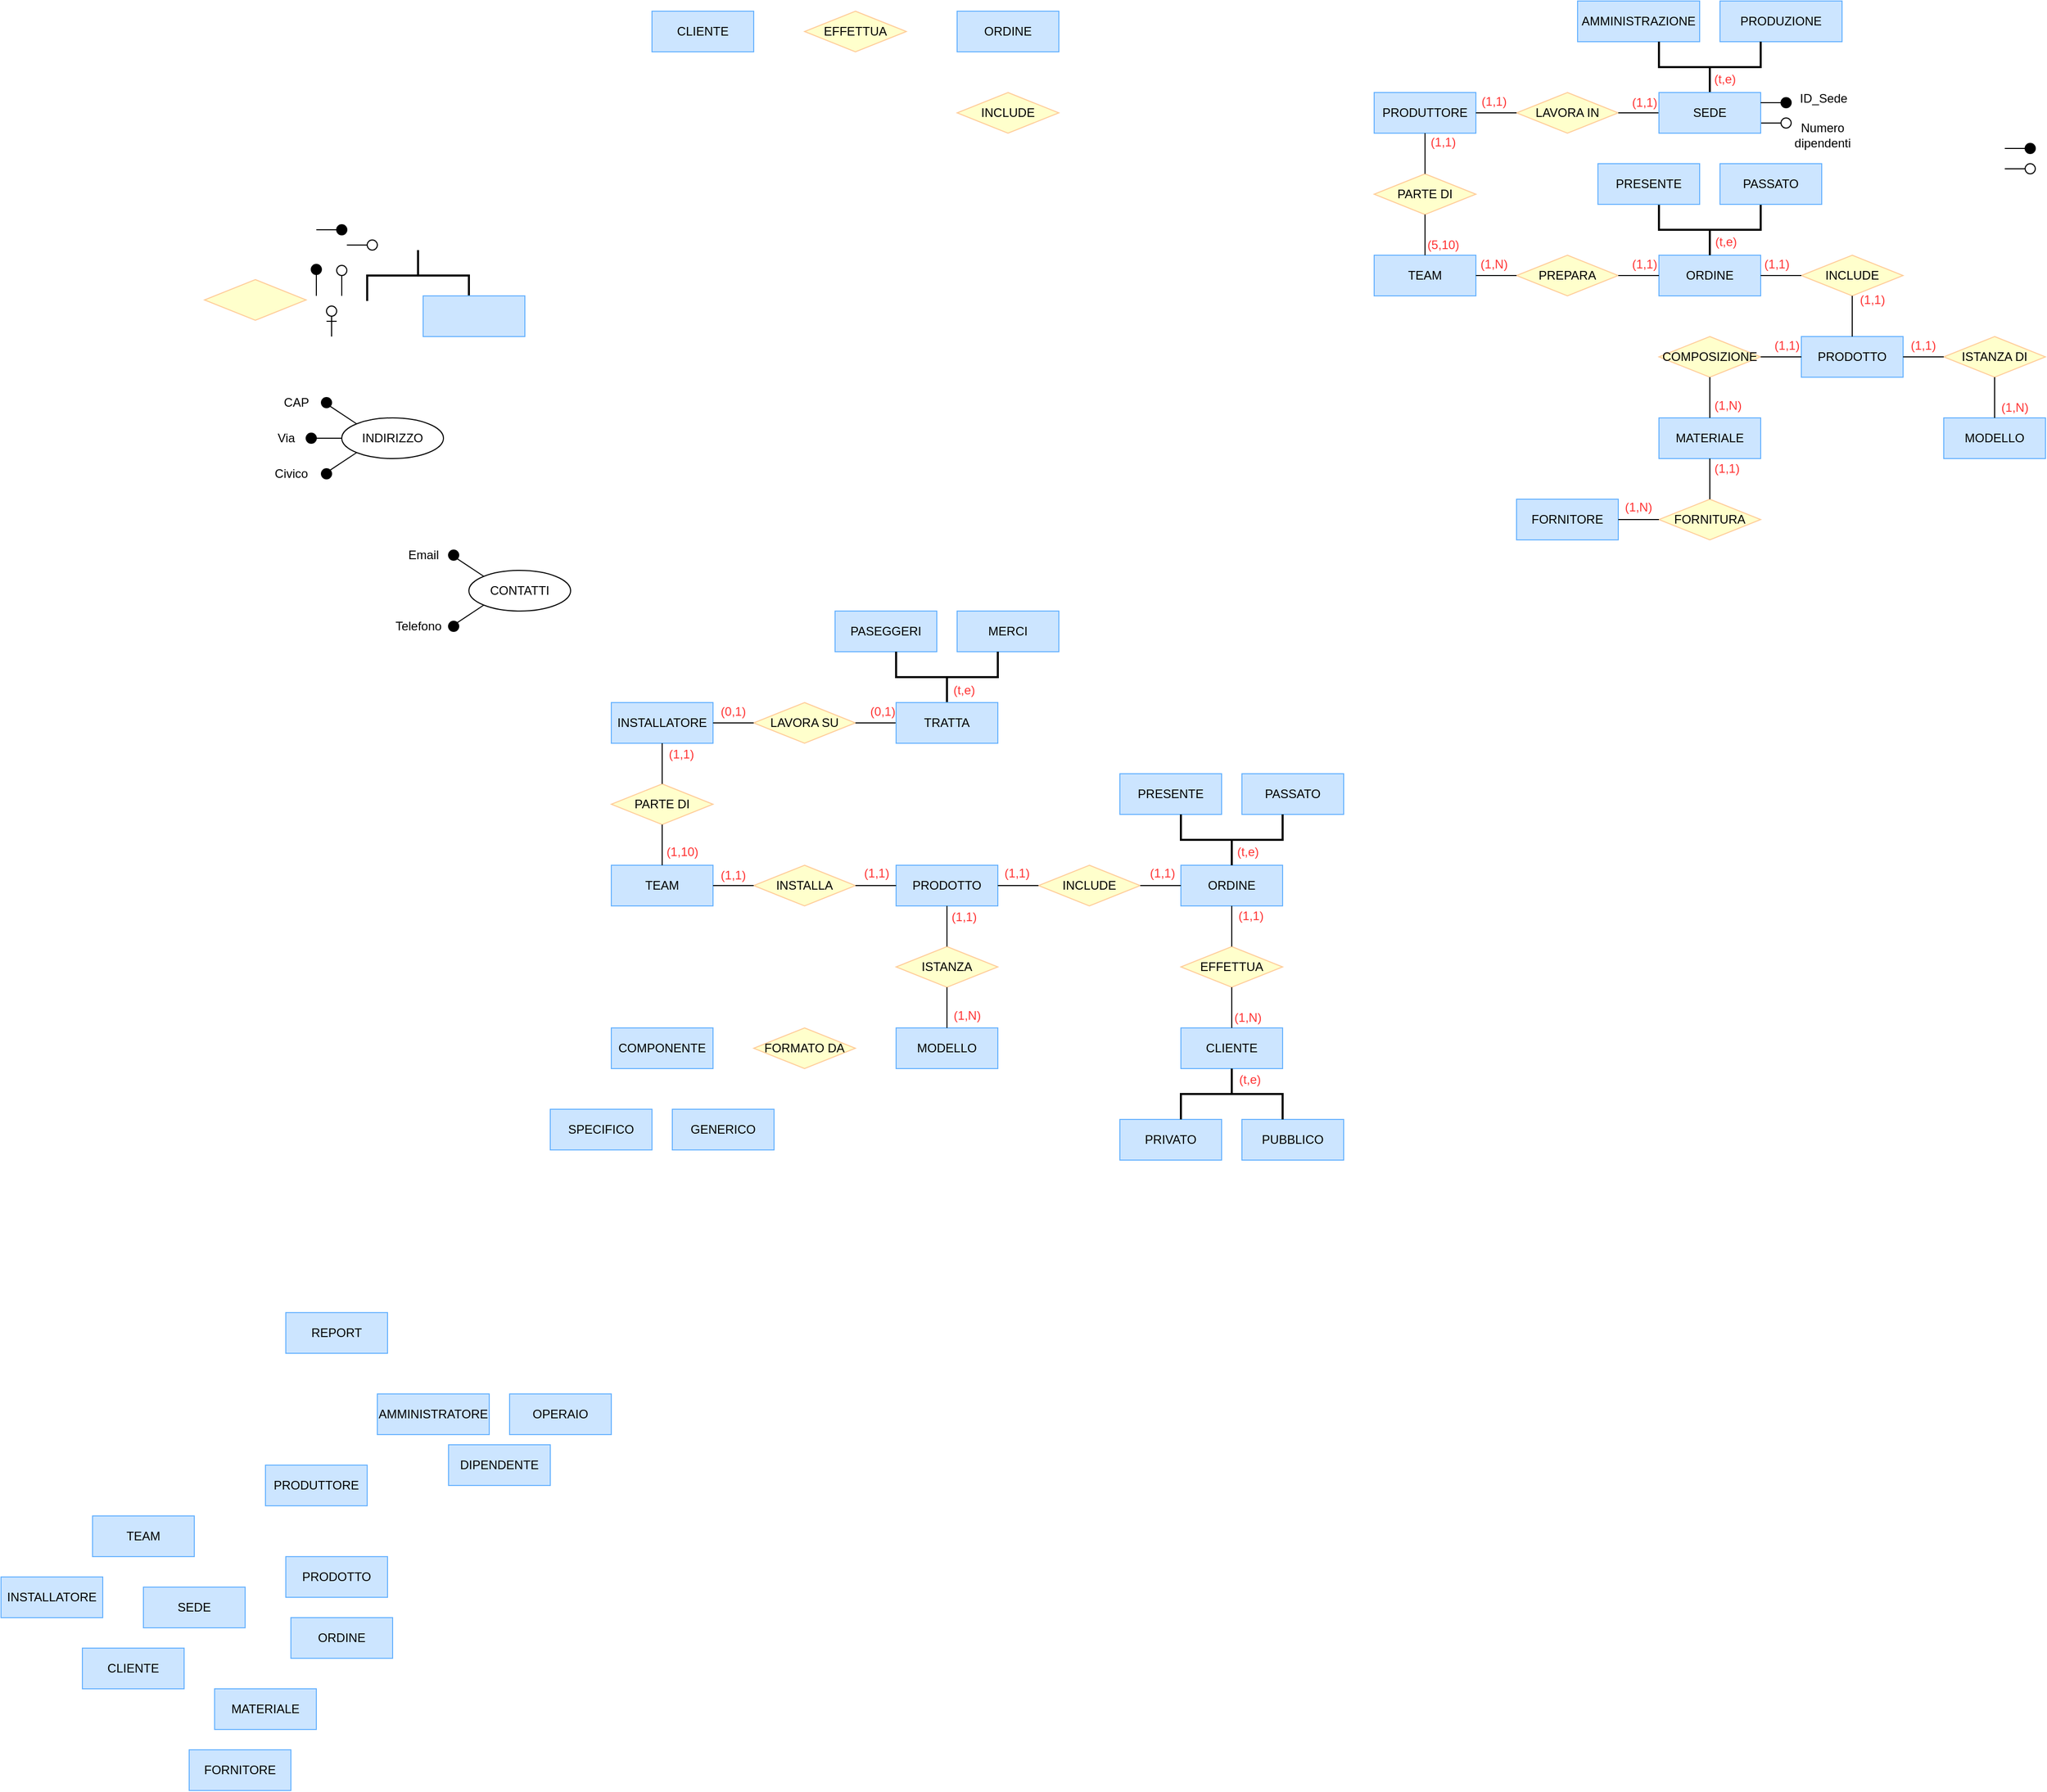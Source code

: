 <mxfile version="27.0.4">
  <diagram id="njuDCOuP6lqVpX5qeXNU" name="Page-1">
    <mxGraphModel dx="1163" dy="220" grid="1" gridSize="10" guides="1" tooltips="1" connect="1" arrows="1" fold="1" page="1" pageScale="1" pageWidth="850" pageHeight="1100" math="0" shadow="0">
      <root>
        <mxCell id="0" />
        <mxCell id="1" parent="0" />
        <mxCell id="-h9D7wXuSF3LVRJVjBPy-1" value="" style="rhombus;whiteSpace=wrap;html=1;fillColor=#FFFFCC;strokeColor=#FFCC99;" parent="1" vertex="1">
          <mxGeometry x="-180" y="344" width="100" height="40" as="geometry" />
        </mxCell>
        <mxCell id="-h9D7wXuSF3LVRJVjBPy-2" value="" style="strokeWidth=2;html=1;shape=mxgraph.flowchart.annotation_2;align=left;labelPosition=right;pointerEvents=1;rotation=90;" parent="1" vertex="1">
          <mxGeometry x="5" y="290" width="50" height="100" as="geometry" />
        </mxCell>
        <mxCell id="-h9D7wXuSF3LVRJVjBPy-3" value="" style="rounded=0;whiteSpace=wrap;html=1;fillColor=#CCE5FF;strokeColor=#66B2FF;" parent="1" vertex="1">
          <mxGeometry x="35" y="360" width="100" height="40" as="geometry" />
        </mxCell>
        <mxCell id="-h9D7wXuSF3LVRJVjBPy-4" value="PRODUTTORE" style="rounded=0;whiteSpace=wrap;html=1;fillColor=#CCE5FF;strokeColor=#66B2FF;" parent="1" vertex="1">
          <mxGeometry x="970" y="160" width="100" height="40" as="geometry" />
        </mxCell>
        <mxCell id="-h9D7wXuSF3LVRJVjBPy-5" value="" style="group" parent="1" vertex="1" connectable="0">
          <mxGeometry x="-125" y="450" width="180" height="100" as="geometry" />
        </mxCell>
        <mxCell id="-h9D7wXuSF3LVRJVjBPy-6" value="INDIRIZZO" style="ellipse;whiteSpace=wrap;html=1;fillColor=default;" parent="-h9D7wXuSF3LVRJVjBPy-5" vertex="1">
          <mxGeometry x="80" y="30" width="100" height="40" as="geometry" />
        </mxCell>
        <mxCell id="-h9D7wXuSF3LVRJVjBPy-7" value="" style="ellipse;whiteSpace=wrap;html=1;aspect=fixed;fillColor=light-dark(#000000,transparent);strokeColor=default;direction=south;" parent="-h9D7wXuSF3LVRJVjBPy-5" vertex="1">
          <mxGeometry x="45" y="45" width="10" height="10" as="geometry" />
        </mxCell>
        <mxCell id="-h9D7wXuSF3LVRJVjBPy-8" value="" style="endArrow=none;html=1;rounded=0;entryX=0;entryY=0.5;entryDx=0;entryDy=0;exitX=0.5;exitY=0;exitDx=0;exitDy=0;" parent="-h9D7wXuSF3LVRJVjBPy-5" source="-h9D7wXuSF3LVRJVjBPy-7" target="-h9D7wXuSF3LVRJVjBPy-6" edge="1">
          <mxGeometry width="50" height="50" relative="1" as="geometry">
            <mxPoint x="155" y="21" as="sourcePoint" />
            <mxPoint x="85" y="41" as="targetPoint" />
          </mxGeometry>
        </mxCell>
        <mxCell id="-h9D7wXuSF3LVRJVjBPy-9" value="" style="endArrow=none;html=1;rounded=0;entryX=0;entryY=0;entryDx=0;entryDy=0;exitX=1;exitY=0;exitDx=0;exitDy=0;" parent="-h9D7wXuSF3LVRJVjBPy-5" source="-h9D7wXuSF3LVRJVjBPy-10" target="-h9D7wXuSF3LVRJVjBPy-6" edge="1">
          <mxGeometry width="50" height="50" relative="1" as="geometry">
            <mxPoint x="125" y="10" as="sourcePoint" />
            <mxPoint x="125" y="30" as="targetPoint" />
          </mxGeometry>
        </mxCell>
        <mxCell id="-h9D7wXuSF3LVRJVjBPy-10" value="" style="ellipse;whiteSpace=wrap;html=1;aspect=fixed;fillColor=light-dark(#000000,transparent);strokeColor=default;direction=south;" parent="-h9D7wXuSF3LVRJVjBPy-5" vertex="1">
          <mxGeometry x="60" y="10" width="10" height="10" as="geometry" />
        </mxCell>
        <mxCell id="-h9D7wXuSF3LVRJVjBPy-11" value="" style="ellipse;whiteSpace=wrap;html=1;aspect=fixed;fillColor=light-dark(#000000,transparent);strokeColor=default;direction=south;" parent="-h9D7wXuSF3LVRJVjBPy-5" vertex="1">
          <mxGeometry x="60" y="80" width="10" height="10" as="geometry" />
        </mxCell>
        <mxCell id="-h9D7wXuSF3LVRJVjBPy-12" value="" style="endArrow=none;html=1;rounded=0;entryX=0;entryY=1;entryDx=0;entryDy=0;exitX=0;exitY=0;exitDx=0;exitDy=0;" parent="-h9D7wXuSF3LVRJVjBPy-5" source="-h9D7wXuSF3LVRJVjBPy-11" target="-h9D7wXuSF3LVRJVjBPy-6" edge="1">
          <mxGeometry width="50" height="50" relative="1" as="geometry">
            <mxPoint x="165" y="31" as="sourcePoint" />
            <mxPoint x="95" y="51" as="targetPoint" />
            <Array as="points" />
          </mxGeometry>
        </mxCell>
        <mxCell id="-h9D7wXuSF3LVRJVjBPy-13" value="Via" style="text;html=1;align=center;verticalAlign=middle;resizable=0;points=[];autosize=1;strokeColor=none;fillColor=none;" parent="-h9D7wXuSF3LVRJVjBPy-5" vertex="1">
          <mxGeometry x="5" y="35" width="40" height="30" as="geometry" />
        </mxCell>
        <mxCell id="-h9D7wXuSF3LVRJVjBPy-14" value="CAP" style="text;html=1;align=center;verticalAlign=middle;resizable=0;points=[];autosize=1;strokeColor=none;fillColor=none;" parent="-h9D7wXuSF3LVRJVjBPy-5" vertex="1">
          <mxGeometry x="10" width="50" height="30" as="geometry" />
        </mxCell>
        <mxCell id="-h9D7wXuSF3LVRJVjBPy-15" value="Civico" style="text;html=1;align=center;verticalAlign=middle;resizable=0;points=[];autosize=1;strokeColor=none;fillColor=none;" parent="-h9D7wXuSF3LVRJVjBPy-5" vertex="1">
          <mxGeometry y="70" width="60" height="30" as="geometry" />
        </mxCell>
        <mxCell id="-h9D7wXuSF3LVRJVjBPy-16" value="INCLUDE" style="rhombus;whiteSpace=wrap;html=1;fillColor=#FFFFCC;strokeColor=#FFCC99;" parent="1" vertex="1">
          <mxGeometry x="560" y="160" width="100" height="40" as="geometry" />
        </mxCell>
        <mxCell id="-h9D7wXuSF3LVRJVjBPy-17" value="EFFETTUA" style="rhombus;whiteSpace=wrap;html=1;fillColor=#FFFFCC;strokeColor=#FFCC99;" parent="1" vertex="1">
          <mxGeometry x="410" y="80" width="100" height="40" as="geometry" />
        </mxCell>
        <mxCell id="-h9D7wXuSF3LVRJVjBPy-18" value="" style="group" parent="1" vertex="1" connectable="0">
          <mxGeometry x="-75" y="329" width="10" height="31" as="geometry" />
        </mxCell>
        <mxCell id="-h9D7wXuSF3LVRJVjBPy-19" value="" style="ellipse;whiteSpace=wrap;html=1;aspect=fixed;fillColor=light-dark(#000000,#FFFFFF);strokeColor=default;" parent="-h9D7wXuSF3LVRJVjBPy-18" vertex="1">
          <mxGeometry width="10" height="10" as="geometry" />
        </mxCell>
        <mxCell id="-h9D7wXuSF3LVRJVjBPy-20" value="" style="endArrow=none;html=1;rounded=0;entryX=0.5;entryY=1;entryDx=0;entryDy=0;" parent="-h9D7wXuSF3LVRJVjBPy-18" target="-h9D7wXuSF3LVRJVjBPy-19" edge="1">
          <mxGeometry width="50" height="50" relative="1" as="geometry">
            <mxPoint x="5" y="31" as="sourcePoint" />
            <mxPoint x="75" y="11" as="targetPoint" />
          </mxGeometry>
        </mxCell>
        <mxCell id="-h9D7wXuSF3LVRJVjBPy-21" value="" style="group" parent="1" vertex="1" connectable="0">
          <mxGeometry x="-50" y="329" width="10" height="31" as="geometry" />
        </mxCell>
        <mxCell id="-h9D7wXuSF3LVRJVjBPy-22" value="" style="ellipse;whiteSpace=wrap;html=1;aspect=fixed;fillColor=#FFFFFF;strokeColor=default;" parent="-h9D7wXuSF3LVRJVjBPy-21" vertex="1">
          <mxGeometry y="1" width="10" height="10" as="geometry" />
        </mxCell>
        <mxCell id="-h9D7wXuSF3LVRJVjBPy-23" value="" style="endArrow=none;html=1;rounded=0;entryX=0.5;entryY=1;entryDx=0;entryDy=0;" parent="-h9D7wXuSF3LVRJVjBPy-21" target="-h9D7wXuSF3LVRJVjBPy-22" edge="1">
          <mxGeometry width="50" height="50" relative="1" as="geometry">
            <mxPoint x="5" y="31" as="sourcePoint" />
            <mxPoint x="75" y="11" as="targetPoint" />
          </mxGeometry>
        </mxCell>
        <mxCell id="-h9D7wXuSF3LVRJVjBPy-24" value="" style="group" parent="1" vertex="1" connectable="0">
          <mxGeometry y="600" width="180" height="100" as="geometry" />
        </mxCell>
        <mxCell id="-h9D7wXuSF3LVRJVjBPy-25" value="CONTATTI" style="ellipse;whiteSpace=wrap;html=1;fillColor=default;" parent="-h9D7wXuSF3LVRJVjBPy-24" vertex="1">
          <mxGeometry x="80" y="30" width="100" height="40" as="geometry" />
        </mxCell>
        <mxCell id="-h9D7wXuSF3LVRJVjBPy-26" value="" style="endArrow=none;html=1;rounded=0;entryX=0;entryY=0;entryDx=0;entryDy=0;exitX=1;exitY=0;exitDx=0;exitDy=0;" parent="-h9D7wXuSF3LVRJVjBPy-24" source="-h9D7wXuSF3LVRJVjBPy-27" target="-h9D7wXuSF3LVRJVjBPy-25" edge="1">
          <mxGeometry width="50" height="50" relative="1" as="geometry">
            <mxPoint x="125" y="10" as="sourcePoint" />
            <mxPoint x="125" y="30" as="targetPoint" />
          </mxGeometry>
        </mxCell>
        <mxCell id="-h9D7wXuSF3LVRJVjBPy-27" value="" style="ellipse;whiteSpace=wrap;html=1;aspect=fixed;fillColor=light-dark(#000000,transparent);strokeColor=default;direction=south;" parent="-h9D7wXuSF3LVRJVjBPy-24" vertex="1">
          <mxGeometry x="60" y="10" width="10" height="10" as="geometry" />
        </mxCell>
        <mxCell id="-h9D7wXuSF3LVRJVjBPy-28" value="" style="ellipse;whiteSpace=wrap;html=1;aspect=fixed;fillColor=light-dark(#000000,transparent);strokeColor=default;direction=south;" parent="-h9D7wXuSF3LVRJVjBPy-24" vertex="1">
          <mxGeometry x="60" y="80" width="10" height="10" as="geometry" />
        </mxCell>
        <mxCell id="-h9D7wXuSF3LVRJVjBPy-29" value="" style="endArrow=none;html=1;rounded=0;entryX=0;entryY=1;entryDx=0;entryDy=0;exitX=0;exitY=0;exitDx=0;exitDy=0;" parent="-h9D7wXuSF3LVRJVjBPy-24" source="-h9D7wXuSF3LVRJVjBPy-28" target="-h9D7wXuSF3LVRJVjBPy-25" edge="1">
          <mxGeometry width="50" height="50" relative="1" as="geometry">
            <mxPoint x="165" y="31" as="sourcePoint" />
            <mxPoint x="95" y="51" as="targetPoint" />
            <Array as="points" />
          </mxGeometry>
        </mxCell>
        <mxCell id="-h9D7wXuSF3LVRJVjBPy-30" value="Email" style="text;html=1;align=center;verticalAlign=middle;resizable=0;points=[];autosize=1;strokeColor=none;fillColor=none;" parent="-h9D7wXuSF3LVRJVjBPy-24" vertex="1">
          <mxGeometry x="10" width="50" height="30" as="geometry" />
        </mxCell>
        <mxCell id="-h9D7wXuSF3LVRJVjBPy-31" value="Telefono" style="text;html=1;align=center;verticalAlign=middle;resizable=0;points=[];autosize=1;strokeColor=none;fillColor=none;" parent="-h9D7wXuSF3LVRJVjBPy-24" vertex="1">
          <mxGeometry x="-5" y="70" width="70" height="30" as="geometry" />
        </mxCell>
        <mxCell id="-h9D7wXuSF3LVRJVjBPy-32" value="" style="group" parent="1" vertex="1" connectable="0">
          <mxGeometry x="-60" y="370" width="10" height="41" as="geometry" />
        </mxCell>
        <mxCell id="-h9D7wXuSF3LVRJVjBPy-33" value="" style="group;rotation=0;" parent="-h9D7wXuSF3LVRJVjBPy-32" vertex="1" connectable="0">
          <mxGeometry y="10" width="10" height="31" as="geometry" />
        </mxCell>
        <mxCell id="-h9D7wXuSF3LVRJVjBPy-34" value="" style="endArrow=none;html=1;rounded=0;entryX=0.5;entryY=1;entryDx=0;entryDy=0;" parent="-h9D7wXuSF3LVRJVjBPy-33" target="-h9D7wXuSF3LVRJVjBPy-36" edge="1">
          <mxGeometry width="50" height="50" relative="1" as="geometry">
            <mxPoint x="5" y="20" as="sourcePoint" />
            <mxPoint x="76" y="11" as="targetPoint" />
          </mxGeometry>
        </mxCell>
        <mxCell id="-h9D7wXuSF3LVRJVjBPy-35" value="" style="endArrow=none;html=1;rounded=0;" parent="-h9D7wXuSF3LVRJVjBPy-33" edge="1">
          <mxGeometry width="50" height="50" relative="1" as="geometry">
            <mxPoint x="10" y="5" as="sourcePoint" />
            <mxPoint y="5" as="targetPoint" />
          </mxGeometry>
        </mxCell>
        <mxCell id="-h9D7wXuSF3LVRJVjBPy-36" value="" style="ellipse;whiteSpace=wrap;html=1;aspect=fixed;fillColor=#FFFFFF;strokeColor=default;rotation=0;" parent="-h9D7wXuSF3LVRJVjBPy-32" vertex="1">
          <mxGeometry width="10" height="10" as="geometry" />
        </mxCell>
        <mxCell id="-h9D7wXuSF3LVRJVjBPy-38" value="MATERIALE" style="rounded=0;whiteSpace=wrap;html=1;fillColor=#CCE5FF;strokeColor=#66B2FF;" parent="1" vertex="1">
          <mxGeometry x="1250" y="480" width="100" height="40" as="geometry" />
        </mxCell>
        <mxCell id="-h9D7wXuSF3LVRJVjBPy-39" value="FORNITORE" style="rounded=0;whiteSpace=wrap;html=1;fillColor=#CCE5FF;strokeColor=#66B2FF;" parent="1" vertex="1">
          <mxGeometry x="1110" y="560" width="100" height="40" as="geometry" />
        </mxCell>
        <mxCell id="-h9D7wXuSF3LVRJVjBPy-41" value="ORDINE" style="rounded=0;whiteSpace=wrap;html=1;fillColor=#CCE5FF;strokeColor=#66B2FF;" parent="1" vertex="1">
          <mxGeometry x="560" y="80" width="100" height="40" as="geometry" />
        </mxCell>
        <mxCell id="-h9D7wXuSF3LVRJVjBPy-42" value="CLIENTE" style="rounded=0;whiteSpace=wrap;html=1;fillColor=#CCE5FF;strokeColor=#66B2FF;" parent="1" vertex="1">
          <mxGeometry x="260" y="80" width="100" height="40" as="geometry" />
        </mxCell>
        <mxCell id="nZ9N4Pl0c4IbJR1bZfCv-1" value="COMPOSIZIONE" style="rhombus;whiteSpace=wrap;html=1;fillColor=#FFFFCC;strokeColor=#FFCC99;" vertex="1" parent="1">
          <mxGeometry x="1250" y="400" width="100" height="40" as="geometry" />
        </mxCell>
        <mxCell id="nZ9N4Pl0c4IbJR1bZfCv-3" value="FORNITURA" style="rhombus;whiteSpace=wrap;html=1;fillColor=#FFFFCC;strokeColor=#FFCC99;" vertex="1" parent="1">
          <mxGeometry x="1250" y="560" width="100" height="40" as="geometry" />
        </mxCell>
        <mxCell id="nZ9N4Pl0c4IbJR1bZfCv-4" value="LAVORA IN" style="rhombus;whiteSpace=wrap;html=1;fillColor=#FFFFCC;strokeColor=#FFCC99;" vertex="1" parent="1">
          <mxGeometry x="1110" y="160" width="100" height="40" as="geometry" />
        </mxCell>
        <mxCell id="nZ9N4Pl0c4IbJR1bZfCv-9" value="INCLUDE" style="rhombus;whiteSpace=wrap;html=1;fillColor=#FFFFCC;strokeColor=#FFCC99;" vertex="1" parent="1">
          <mxGeometry x="1390" y="320" width="100" height="40" as="geometry" />
        </mxCell>
        <mxCell id="nZ9N4Pl0c4IbJR1bZfCv-10" value="MODELLO" style="rounded=0;whiteSpace=wrap;html=1;fillColor=#CCE5FF;strokeColor=#66B2FF;" vertex="1" parent="1">
          <mxGeometry x="1530" y="480" width="100" height="40" as="geometry" />
        </mxCell>
        <mxCell id="nZ9N4Pl0c4IbJR1bZfCv-16" value="" style="group" vertex="1" connectable="0" parent="1">
          <mxGeometry x="-40" y="305" width="30" height="10" as="geometry" />
        </mxCell>
        <mxCell id="nZ9N4Pl0c4IbJR1bZfCv-14" value="" style="endArrow=none;html=1;rounded=0;" edge="1" parent="nZ9N4Pl0c4IbJR1bZfCv-16">
          <mxGeometry width="50" height="50" relative="1" as="geometry">
            <mxPoint y="5" as="sourcePoint" />
            <mxPoint x="20" y="5" as="targetPoint" />
          </mxGeometry>
        </mxCell>
        <mxCell id="nZ9N4Pl0c4IbJR1bZfCv-15" value="" style="ellipse;whiteSpace=wrap;html=1;aspect=fixed;fillColor=#FFFFFF;strokeColor=default;" vertex="1" parent="nZ9N4Pl0c4IbJR1bZfCv-16">
          <mxGeometry x="20" width="10" height="10" as="geometry" />
        </mxCell>
        <mxCell id="nZ9N4Pl0c4IbJR1bZfCv-17" value="" style="group" vertex="1" connectable="0" parent="1">
          <mxGeometry x="-70" y="290" width="30" height="10" as="geometry" />
        </mxCell>
        <mxCell id="nZ9N4Pl0c4IbJR1bZfCv-18" value="" style="endArrow=none;html=1;rounded=0;" edge="1" parent="nZ9N4Pl0c4IbJR1bZfCv-17">
          <mxGeometry width="50" height="50" relative="1" as="geometry">
            <mxPoint y="5" as="sourcePoint" />
            <mxPoint x="20" y="5" as="targetPoint" />
          </mxGeometry>
        </mxCell>
        <mxCell id="nZ9N4Pl0c4IbJR1bZfCv-19" value="" style="ellipse;whiteSpace=wrap;html=1;aspect=fixed;fillColor=#000000;strokeColor=default;" vertex="1" parent="nZ9N4Pl0c4IbJR1bZfCv-17">
          <mxGeometry x="20" width="10" height="10" as="geometry" />
        </mxCell>
        <mxCell id="nZ9N4Pl0c4IbJR1bZfCv-20" value="PARTE DI" style="rhombus;whiteSpace=wrap;html=1;fillColor=#FFFFCC;strokeColor=#FFCC99;" vertex="1" parent="1">
          <mxGeometry x="970" y="240" width="100" height="40" as="geometry" />
        </mxCell>
        <mxCell id="nZ9N4Pl0c4IbJR1bZfCv-5" value="PRODUZIONE" style="rounded=0;whiteSpace=wrap;html=1;fillColor=#CCE5FF;strokeColor=#66B2FF;container=0;" vertex="1" parent="1">
          <mxGeometry x="1310" y="70" width="120" height="40" as="geometry" />
        </mxCell>
        <mxCell id="nZ9N4Pl0c4IbJR1bZfCv-6" value="AMMINISTRAZIONE" style="rounded=0;whiteSpace=wrap;html=1;fillColor=#CCE5FF;strokeColor=#66B2FF;container=0;" vertex="1" parent="1">
          <mxGeometry x="1170" y="70" width="120" height="40" as="geometry" />
        </mxCell>
        <mxCell id="nZ9N4Pl0c4IbJR1bZfCv-7" value="" style="strokeWidth=2;html=1;shape=mxgraph.flowchart.annotation_2;align=left;labelPosition=right;pointerEvents=1;rotation=-90;container=0;" vertex="1" parent="1">
          <mxGeometry x="1275" y="85" width="50" height="100" as="geometry" />
        </mxCell>
        <mxCell id="nZ9N4Pl0c4IbJR1bZfCv-21" value="TEAM" style="rounded=0;whiteSpace=wrap;html=1;fillColor=#CCE5FF;strokeColor=#66B2FF;" vertex="1" parent="1">
          <mxGeometry x="970" y="320" width="100" height="40" as="geometry" />
        </mxCell>
        <mxCell id="nZ9N4Pl0c4IbJR1bZfCv-22" value="PREPARA" style="rhombus;whiteSpace=wrap;html=1;fillColor=#FFFFCC;strokeColor=#FFCC99;" vertex="1" parent="1">
          <mxGeometry x="1110" y="320" width="100" height="40" as="geometry" />
        </mxCell>
        <mxCell id="nZ9N4Pl0c4IbJR1bZfCv-23" value="ORDINE" style="rounded=0;whiteSpace=wrap;html=1;fillColor=#CCE5FF;strokeColor=#66B2FF;" vertex="1" parent="1">
          <mxGeometry x="1250" y="320" width="100" height="40" as="geometry" />
        </mxCell>
        <mxCell id="nZ9N4Pl0c4IbJR1bZfCv-24" value="INSTALLATORE" style="rounded=0;whiteSpace=wrap;html=1;fillColor=#CCE5FF;strokeColor=#66B2FF;" vertex="1" parent="1">
          <mxGeometry x="220" y="760" width="100" height="40" as="geometry" />
        </mxCell>
        <mxCell id="nZ9N4Pl0c4IbJR1bZfCv-29" value="LAVORA SU" style="rhombus;whiteSpace=wrap;html=1;fillColor=#FFFFCC;strokeColor=#FFCC99;" vertex="1" parent="1">
          <mxGeometry x="360" y="760" width="100" height="40" as="geometry" />
        </mxCell>
        <mxCell id="nZ9N4Pl0c4IbJR1bZfCv-32" value="EFFETTUA" style="rhombus;whiteSpace=wrap;html=1;fillColor=#FFFFCC;strokeColor=#FFCC99;" vertex="1" parent="1">
          <mxGeometry x="780" y="1000" width="100" height="40" as="geometry" />
        </mxCell>
        <mxCell id="nZ9N4Pl0c4IbJR1bZfCv-33" value="CLIENTE" style="rounded=0;whiteSpace=wrap;html=1;fillColor=#CCE5FF;strokeColor=#66B2FF;" vertex="1" parent="1">
          <mxGeometry x="780" y="1080" width="100" height="40" as="geometry" />
        </mxCell>
        <mxCell id="nZ9N4Pl0c4IbJR1bZfCv-34" value="PARTE DI" style="rhombus;whiteSpace=wrap;html=1;fillColor=#FFFFCC;strokeColor=#FFCC99;" vertex="1" parent="1">
          <mxGeometry x="220" y="840" width="100" height="40" as="geometry" />
        </mxCell>
        <mxCell id="nZ9N4Pl0c4IbJR1bZfCv-38" value="TEAM" style="rounded=0;whiteSpace=wrap;html=1;fillColor=#CCE5FF;strokeColor=#66B2FF;" vertex="1" parent="1">
          <mxGeometry x="220" y="920" width="100" height="40" as="geometry" />
        </mxCell>
        <mxCell id="nZ9N4Pl0c4IbJR1bZfCv-39" value="INSTALLA" style="rhombus;whiteSpace=wrap;html=1;fillColor=#FFFFCC;strokeColor=#FFCC99;" vertex="1" parent="1">
          <mxGeometry x="360" y="920" width="100" height="40" as="geometry" />
        </mxCell>
        <mxCell id="nZ9N4Pl0c4IbJR1bZfCv-40" value="PRODOTTO" style="rounded=0;whiteSpace=wrap;html=1;fillColor=#CCE5FF;strokeColor=#66B2FF;" vertex="1" parent="1">
          <mxGeometry x="500" y="920" width="100" height="40" as="geometry" />
        </mxCell>
        <mxCell id="nZ9N4Pl0c4IbJR1bZfCv-41" value="ORDINE" style="rounded=0;whiteSpace=wrap;html=1;fillColor=#CCE5FF;strokeColor=#66B2FF;" vertex="1" parent="1">
          <mxGeometry x="780" y="920" width="100" height="40" as="geometry" />
        </mxCell>
        <mxCell id="nZ9N4Pl0c4IbJR1bZfCv-42" value="INCLUDE" style="rhombus;whiteSpace=wrap;html=1;fillColor=#FFFFCC;strokeColor=#FFCC99;" vertex="1" parent="1">
          <mxGeometry x="640" y="920" width="100" height="40" as="geometry" />
        </mxCell>
        <mxCell id="nZ9N4Pl0c4IbJR1bZfCv-43" value="ISTANZA" style="rhombus;whiteSpace=wrap;html=1;fillColor=#FFFFCC;strokeColor=#FFCC99;" vertex="1" parent="1">
          <mxGeometry x="500" y="1000" width="100" height="40" as="geometry" />
        </mxCell>
        <mxCell id="nZ9N4Pl0c4IbJR1bZfCv-44" value="MODELLO" style="rounded=0;whiteSpace=wrap;html=1;fillColor=#CCE5FF;strokeColor=#66B2FF;" vertex="1" parent="1">
          <mxGeometry x="500" y="1080" width="100" height="40" as="geometry" />
        </mxCell>
        <mxCell id="nZ9N4Pl0c4IbJR1bZfCv-45" value="ISTANZA DI" style="rhombus;whiteSpace=wrap;html=1;fillColor=#FFFFCC;strokeColor=#FFCC99;" vertex="1" parent="1">
          <mxGeometry x="1530" y="400" width="100" height="40" as="geometry" />
        </mxCell>
        <mxCell id="nZ9N4Pl0c4IbJR1bZfCv-46" value="PRODOTTO" style="rounded=0;whiteSpace=wrap;html=1;fillColor=#CCE5FF;strokeColor=#66B2FF;" vertex="1" parent="1">
          <mxGeometry x="1390" y="400" width="100" height="40" as="geometry" />
        </mxCell>
        <mxCell id="nZ9N4Pl0c4IbJR1bZfCv-47" value="" style="endArrow=none;html=1;rounded=0;entryX=0;entryY=0.5;entryDx=0;entryDy=0;exitX=1;exitY=0.5;exitDx=0;exitDy=0;" edge="1" parent="1" source="nZ9N4Pl0c4IbJR1bZfCv-4" target="-h9D7wXuSF3LVRJVjBPy-37">
          <mxGeometry width="50" height="50" relative="1" as="geometry">
            <mxPoint x="1180" y="230" as="sourcePoint" />
            <mxPoint x="1230" y="180" as="targetPoint" />
          </mxGeometry>
        </mxCell>
        <mxCell id="nZ9N4Pl0c4IbJR1bZfCv-48" value="" style="endArrow=none;html=1;rounded=0;exitX=0;exitY=0.5;exitDx=0;exitDy=0;entryX=1;entryY=0.5;entryDx=0;entryDy=0;" edge="1" parent="1" source="nZ9N4Pl0c4IbJR1bZfCv-4" target="-h9D7wXuSF3LVRJVjBPy-4">
          <mxGeometry width="50" height="50" relative="1" as="geometry">
            <mxPoint x="1220" y="190" as="sourcePoint" />
            <mxPoint x="1080" y="180" as="targetPoint" />
          </mxGeometry>
        </mxCell>
        <mxCell id="nZ9N4Pl0c4IbJR1bZfCv-49" value="" style="endArrow=none;html=1;rounded=0;entryX=0.5;entryY=1;entryDx=0;entryDy=0;exitX=0.5;exitY=0;exitDx=0;exitDy=0;" edge="1" parent="1" source="nZ9N4Pl0c4IbJR1bZfCv-20" target="-h9D7wXuSF3LVRJVjBPy-4">
          <mxGeometry width="50" height="50" relative="1" as="geometry">
            <mxPoint x="1050" y="250" as="sourcePoint" />
            <mxPoint x="1100" y="200" as="targetPoint" />
          </mxGeometry>
        </mxCell>
        <mxCell id="nZ9N4Pl0c4IbJR1bZfCv-50" value="" style="endArrow=none;html=1;rounded=0;exitX=0.5;exitY=0;exitDx=0;exitDy=0;entryX=0.5;entryY=1;entryDx=0;entryDy=0;" edge="1" parent="1" source="nZ9N4Pl0c4IbJR1bZfCv-21" target="nZ9N4Pl0c4IbJR1bZfCv-20">
          <mxGeometry width="50" height="50" relative="1" as="geometry">
            <mxPoint x="1030" y="320" as="sourcePoint" />
            <mxPoint x="1080" y="270" as="targetPoint" />
          </mxGeometry>
        </mxCell>
        <mxCell id="nZ9N4Pl0c4IbJR1bZfCv-51" value="" style="endArrow=none;html=1;rounded=0;exitX=1;exitY=0.5;exitDx=0;exitDy=0;entryX=0;entryY=0.5;entryDx=0;entryDy=0;" edge="1" parent="1" source="nZ9N4Pl0c4IbJR1bZfCv-21" target="nZ9N4Pl0c4IbJR1bZfCv-22">
          <mxGeometry width="50" height="50" relative="1" as="geometry">
            <mxPoint x="1090" y="360" as="sourcePoint" />
            <mxPoint x="1140" y="310" as="targetPoint" />
          </mxGeometry>
        </mxCell>
        <mxCell id="nZ9N4Pl0c4IbJR1bZfCv-52" value="" style="endArrow=none;html=1;rounded=0;exitX=1;exitY=0.5;exitDx=0;exitDy=0;entryX=0;entryY=0.5;entryDx=0;entryDy=0;" edge="1" parent="1" source="nZ9N4Pl0c4IbJR1bZfCv-22" target="nZ9N4Pl0c4IbJR1bZfCv-23">
          <mxGeometry width="50" height="50" relative="1" as="geometry">
            <mxPoint x="1240" y="360" as="sourcePoint" />
            <mxPoint x="1290" y="310" as="targetPoint" />
          </mxGeometry>
        </mxCell>
        <mxCell id="nZ9N4Pl0c4IbJR1bZfCv-53" value="" style="endArrow=none;html=1;rounded=0;exitX=1;exitY=0.5;exitDx=0;exitDy=0;entryX=0;entryY=0.5;entryDx=0;entryDy=0;" edge="1" parent="1" source="nZ9N4Pl0c4IbJR1bZfCv-23" target="nZ9N4Pl0c4IbJR1bZfCv-9">
          <mxGeometry width="50" height="50" relative="1" as="geometry">
            <mxPoint x="1400" y="360" as="sourcePoint" />
            <mxPoint x="1450" y="310" as="targetPoint" />
          </mxGeometry>
        </mxCell>
        <mxCell id="nZ9N4Pl0c4IbJR1bZfCv-54" value="" style="endArrow=none;html=1;rounded=0;entryX=0.5;entryY=1;entryDx=0;entryDy=0;exitX=0.5;exitY=0;exitDx=0;exitDy=0;" edge="1" parent="1" source="nZ9N4Pl0c4IbJR1bZfCv-46" target="nZ9N4Pl0c4IbJR1bZfCv-9">
          <mxGeometry width="50" height="50" relative="1" as="geometry">
            <mxPoint x="1420" y="400" as="sourcePoint" />
            <mxPoint x="1470" y="350" as="targetPoint" />
          </mxGeometry>
        </mxCell>
        <mxCell id="nZ9N4Pl0c4IbJR1bZfCv-55" value="" style="endArrow=none;html=1;rounded=0;exitX=0;exitY=0.5;exitDx=0;exitDy=0;entryX=1;entryY=0.5;entryDx=0;entryDy=0;" edge="1" parent="1" source="nZ9N4Pl0c4IbJR1bZfCv-45" target="nZ9N4Pl0c4IbJR1bZfCv-46">
          <mxGeometry width="50" height="50" relative="1" as="geometry">
            <mxPoint x="1460" y="410" as="sourcePoint" />
            <mxPoint x="1510" y="360" as="targetPoint" />
          </mxGeometry>
        </mxCell>
        <mxCell id="nZ9N4Pl0c4IbJR1bZfCv-56" value="" style="endArrow=none;html=1;rounded=0;exitX=1;exitY=0.5;exitDx=0;exitDy=0;entryX=0;entryY=0.5;entryDx=0;entryDy=0;" edge="1" parent="1" source="nZ9N4Pl0c4IbJR1bZfCv-1" target="nZ9N4Pl0c4IbJR1bZfCv-46">
          <mxGeometry width="50" height="50" relative="1" as="geometry">
            <mxPoint x="1390" y="410" as="sourcePoint" />
            <mxPoint x="1440" y="360" as="targetPoint" />
          </mxGeometry>
        </mxCell>
        <mxCell id="nZ9N4Pl0c4IbJR1bZfCv-57" value="" style="endArrow=none;html=1;rounded=0;entryX=0.5;entryY=1;entryDx=0;entryDy=0;exitX=0.5;exitY=0;exitDx=0;exitDy=0;" edge="1" parent="1" source="nZ9N4Pl0c4IbJR1bZfCv-10" target="nZ9N4Pl0c4IbJR1bZfCv-45">
          <mxGeometry width="50" height="50" relative="1" as="geometry">
            <mxPoint x="1530" y="500" as="sourcePoint" />
            <mxPoint x="1580" y="450" as="targetPoint" />
          </mxGeometry>
        </mxCell>
        <mxCell id="nZ9N4Pl0c4IbJR1bZfCv-58" value="" style="endArrow=none;html=1;rounded=0;entryX=0.5;entryY=1;entryDx=0;entryDy=0;exitX=0.5;exitY=0;exitDx=0;exitDy=0;" edge="1" parent="1" source="-h9D7wXuSF3LVRJVjBPy-38" target="nZ9N4Pl0c4IbJR1bZfCv-1">
          <mxGeometry width="50" height="50" relative="1" as="geometry">
            <mxPoint x="1330" y="480" as="sourcePoint" />
            <mxPoint x="1380" y="430" as="targetPoint" />
          </mxGeometry>
        </mxCell>
        <mxCell id="nZ9N4Pl0c4IbJR1bZfCv-59" value="" style="endArrow=none;html=1;rounded=0;entryX=0.5;entryY=1;entryDx=0;entryDy=0;exitX=0.5;exitY=0;exitDx=0;exitDy=0;" edge="1" parent="1" source="nZ9N4Pl0c4IbJR1bZfCv-3" target="-h9D7wXuSF3LVRJVjBPy-38">
          <mxGeometry width="50" height="50" relative="1" as="geometry">
            <mxPoint x="1250" y="580" as="sourcePoint" />
            <mxPoint x="1300" y="530" as="targetPoint" />
          </mxGeometry>
        </mxCell>
        <mxCell id="nZ9N4Pl0c4IbJR1bZfCv-60" value="" style="endArrow=none;html=1;rounded=0;exitX=1;exitY=0.5;exitDx=0;exitDy=0;entryX=0;entryY=0.5;entryDx=0;entryDy=0;" edge="1" parent="1" source="-h9D7wXuSF3LVRJVjBPy-39" target="nZ9N4Pl0c4IbJR1bZfCv-3">
          <mxGeometry width="50" height="50" relative="1" as="geometry">
            <mxPoint x="1250" y="580" as="sourcePoint" />
            <mxPoint x="1300" y="530" as="targetPoint" />
          </mxGeometry>
        </mxCell>
        <mxCell id="nZ9N4Pl0c4IbJR1bZfCv-66" value="" style="group" vertex="1" connectable="0" parent="1">
          <mxGeometry x="1350" y="185" width="31" height="10" as="geometry" />
        </mxCell>
        <mxCell id="nZ9N4Pl0c4IbJR1bZfCv-67" value="" style="endArrow=none;html=1;rounded=0;" edge="1" parent="nZ9N4Pl0c4IbJR1bZfCv-66">
          <mxGeometry width="50" height="50" relative="1" as="geometry">
            <mxPoint y="5" as="sourcePoint" />
            <mxPoint x="20" y="5" as="targetPoint" />
          </mxGeometry>
        </mxCell>
        <mxCell id="nZ9N4Pl0c4IbJR1bZfCv-68" value="" style="ellipse;whiteSpace=wrap;html=1;aspect=fixed;fillColor=#FFFFFF;strokeColor=default;" vertex="1" parent="nZ9N4Pl0c4IbJR1bZfCv-66">
          <mxGeometry x="20" width="10" height="10" as="geometry" />
        </mxCell>
        <mxCell id="nZ9N4Pl0c4IbJR1bZfCv-72" value="" style="group" vertex="1" connectable="0" parent="1">
          <mxGeometry x="1590" y="230" width="31" height="10" as="geometry" />
        </mxCell>
        <mxCell id="nZ9N4Pl0c4IbJR1bZfCv-73" value="" style="endArrow=none;html=1;rounded=0;" edge="1" parent="nZ9N4Pl0c4IbJR1bZfCv-72">
          <mxGeometry width="50" height="50" relative="1" as="geometry">
            <mxPoint y="5" as="sourcePoint" />
            <mxPoint x="20" y="5" as="targetPoint" />
          </mxGeometry>
        </mxCell>
        <mxCell id="nZ9N4Pl0c4IbJR1bZfCv-74" value="" style="ellipse;whiteSpace=wrap;html=1;aspect=fixed;fillColor=#FFFFFF;strokeColor=default;" vertex="1" parent="nZ9N4Pl0c4IbJR1bZfCv-72">
          <mxGeometry x="20" width="10" height="10" as="geometry" />
        </mxCell>
        <mxCell id="nZ9N4Pl0c4IbJR1bZfCv-75" value="" style="group" vertex="1" connectable="0" parent="1">
          <mxGeometry x="1590" y="210" width="31" height="10" as="geometry" />
        </mxCell>
        <mxCell id="nZ9N4Pl0c4IbJR1bZfCv-76" value="" style="endArrow=none;html=1;rounded=0;" edge="1" parent="nZ9N4Pl0c4IbJR1bZfCv-75">
          <mxGeometry width="50" height="50" relative="1" as="geometry">
            <mxPoint y="5" as="sourcePoint" />
            <mxPoint x="20" y="5" as="targetPoint" />
          </mxGeometry>
        </mxCell>
        <mxCell id="nZ9N4Pl0c4IbJR1bZfCv-77" value="" style="ellipse;whiteSpace=wrap;html=1;aspect=fixed;fillColor=#000000;strokeColor=default;" vertex="1" parent="nZ9N4Pl0c4IbJR1bZfCv-75">
          <mxGeometry x="20" width="10" height="10" as="geometry" />
        </mxCell>
        <mxCell id="nZ9N4Pl0c4IbJR1bZfCv-82" value="" style="endArrow=none;html=1;rounded=0;exitX=1;exitY=0.5;exitDx=0;exitDy=0;entryX=0;entryY=0.5;entryDx=0;entryDy=0;" edge="1" parent="1" source="nZ9N4Pl0c4IbJR1bZfCv-29" target="nZ9N4Pl0c4IbJR1bZfCv-31">
          <mxGeometry width="50" height="50" relative="1" as="geometry">
            <mxPoint x="500" y="820" as="sourcePoint" />
            <mxPoint x="550" y="770" as="targetPoint" />
          </mxGeometry>
        </mxCell>
        <mxCell id="nZ9N4Pl0c4IbJR1bZfCv-83" value="" style="endArrow=none;html=1;rounded=0;entryX=0;entryY=0.5;entryDx=0;entryDy=0;exitX=1;exitY=0.5;exitDx=0;exitDy=0;" edge="1" parent="1" source="nZ9N4Pl0c4IbJR1bZfCv-24" target="nZ9N4Pl0c4IbJR1bZfCv-29">
          <mxGeometry width="50" height="50" relative="1" as="geometry">
            <mxPoint x="310" y="820" as="sourcePoint" />
            <mxPoint x="360" y="770" as="targetPoint" />
          </mxGeometry>
        </mxCell>
        <mxCell id="nZ9N4Pl0c4IbJR1bZfCv-85" value="" style="endArrow=none;html=1;rounded=0;exitX=0.5;exitY=0;exitDx=0;exitDy=0;entryX=0.5;entryY=1;entryDx=0;entryDy=0;" edge="1" parent="1" source="nZ9N4Pl0c4IbJR1bZfCv-34" target="nZ9N4Pl0c4IbJR1bZfCv-24">
          <mxGeometry width="50" height="50" relative="1" as="geometry">
            <mxPoint x="310" y="820" as="sourcePoint" />
            <mxPoint x="360" y="770" as="targetPoint" />
          </mxGeometry>
        </mxCell>
        <mxCell id="nZ9N4Pl0c4IbJR1bZfCv-86" value="" style="endArrow=none;html=1;rounded=0;exitX=0.5;exitY=0;exitDx=0;exitDy=0;entryX=0.5;entryY=1;entryDx=0;entryDy=0;" edge="1" parent="1" source="nZ9N4Pl0c4IbJR1bZfCv-38" target="nZ9N4Pl0c4IbJR1bZfCv-34">
          <mxGeometry width="50" height="50" relative="1" as="geometry">
            <mxPoint x="310" y="900" as="sourcePoint" />
            <mxPoint x="360" y="850" as="targetPoint" />
          </mxGeometry>
        </mxCell>
        <mxCell id="nZ9N4Pl0c4IbJR1bZfCv-87" value="" style="endArrow=none;html=1;rounded=0;exitX=1;exitY=0.5;exitDx=0;exitDy=0;entryX=0;entryY=0.5;entryDx=0;entryDy=0;" edge="1" parent="1" source="nZ9N4Pl0c4IbJR1bZfCv-38" target="nZ9N4Pl0c4IbJR1bZfCv-39">
          <mxGeometry width="50" height="50" relative="1" as="geometry">
            <mxPoint x="390" y="950" as="sourcePoint" />
            <mxPoint x="440" y="900" as="targetPoint" />
          </mxGeometry>
        </mxCell>
        <mxCell id="nZ9N4Pl0c4IbJR1bZfCv-88" value="" style="endArrow=none;html=1;rounded=0;exitX=1;exitY=0.5;exitDx=0;exitDy=0;entryX=0;entryY=0.5;entryDx=0;entryDy=0;" edge="1" parent="1" source="nZ9N4Pl0c4IbJR1bZfCv-39" target="nZ9N4Pl0c4IbJR1bZfCv-40">
          <mxGeometry width="50" height="50" relative="1" as="geometry">
            <mxPoint x="500" y="950" as="sourcePoint" />
            <mxPoint x="550" y="900" as="targetPoint" />
          </mxGeometry>
        </mxCell>
        <mxCell id="nZ9N4Pl0c4IbJR1bZfCv-89" value="" style="endArrow=none;html=1;rounded=0;exitX=1;exitY=0.5;exitDx=0;exitDy=0;entryX=0;entryY=0.5;entryDx=0;entryDy=0;" edge="1" parent="1" source="nZ9N4Pl0c4IbJR1bZfCv-40" target="nZ9N4Pl0c4IbJR1bZfCv-42">
          <mxGeometry width="50" height="50" relative="1" as="geometry">
            <mxPoint x="640" y="950" as="sourcePoint" />
            <mxPoint x="690" y="900" as="targetPoint" />
          </mxGeometry>
        </mxCell>
        <mxCell id="nZ9N4Pl0c4IbJR1bZfCv-90" value="" style="endArrow=none;html=1;rounded=0;exitX=1;exitY=0.5;exitDx=0;exitDy=0;entryX=0;entryY=0.5;entryDx=0;entryDy=0;" edge="1" parent="1" source="nZ9N4Pl0c4IbJR1bZfCv-42" target="nZ9N4Pl0c4IbJR1bZfCv-41">
          <mxGeometry width="50" height="50" relative="1" as="geometry">
            <mxPoint x="770" y="950" as="sourcePoint" />
            <mxPoint x="820" y="900" as="targetPoint" />
          </mxGeometry>
        </mxCell>
        <mxCell id="nZ9N4Pl0c4IbJR1bZfCv-91" value="" style="endArrow=none;html=1;rounded=0;exitX=0.5;exitY=0;exitDx=0;exitDy=0;entryX=0.5;entryY=1;entryDx=0;entryDy=0;" edge="1" parent="1" source="nZ9N4Pl0c4IbJR1bZfCv-32" target="nZ9N4Pl0c4IbJR1bZfCv-41">
          <mxGeometry width="50" height="50" relative="1" as="geometry">
            <mxPoint x="820" y="1020" as="sourcePoint" />
            <mxPoint x="870" y="970" as="targetPoint" />
          </mxGeometry>
        </mxCell>
        <mxCell id="nZ9N4Pl0c4IbJR1bZfCv-92" value="" style="endArrow=none;html=1;rounded=0;exitX=0.5;exitY=0;exitDx=0;exitDy=0;entryX=0.5;entryY=1;entryDx=0;entryDy=0;" edge="1" parent="1" source="nZ9N4Pl0c4IbJR1bZfCv-33" target="nZ9N4Pl0c4IbJR1bZfCv-32">
          <mxGeometry width="50" height="50" relative="1" as="geometry">
            <mxPoint x="880" y="1020" as="sourcePoint" />
            <mxPoint x="930" y="970" as="targetPoint" />
          </mxGeometry>
        </mxCell>
        <mxCell id="nZ9N4Pl0c4IbJR1bZfCv-93" value="" style="endArrow=none;html=1;rounded=0;exitX=0.5;exitY=0;exitDx=0;exitDy=0;entryX=0.5;entryY=1;entryDx=0;entryDy=0;" edge="1" parent="1" source="nZ9N4Pl0c4IbJR1bZfCv-44" target="nZ9N4Pl0c4IbJR1bZfCv-43">
          <mxGeometry width="50" height="50" relative="1" as="geometry">
            <mxPoint x="640" y="1010" as="sourcePoint" />
            <mxPoint x="690" y="960" as="targetPoint" />
          </mxGeometry>
        </mxCell>
        <mxCell id="nZ9N4Pl0c4IbJR1bZfCv-94" value="" style="endArrow=none;html=1;rounded=0;exitX=0.5;exitY=0;exitDx=0;exitDy=0;entryX=0.5;entryY=1;entryDx=0;entryDy=0;" edge="1" parent="1" source="nZ9N4Pl0c4IbJR1bZfCv-43" target="nZ9N4Pl0c4IbJR1bZfCv-40">
          <mxGeometry width="50" height="50" relative="1" as="geometry">
            <mxPoint x="640" y="1010" as="sourcePoint" />
            <mxPoint x="690" y="960" as="targetPoint" />
          </mxGeometry>
        </mxCell>
        <mxCell id="nZ9N4Pl0c4IbJR1bZfCv-95" value="PRESENTE" style="rounded=0;whiteSpace=wrap;html=1;fillColor=#CCE5FF;strokeColor=#66B2FF;container=0;" vertex="1" parent="1">
          <mxGeometry x="720" y="830" width="100" height="40" as="geometry" />
        </mxCell>
        <mxCell id="nZ9N4Pl0c4IbJR1bZfCv-96" value="PASSATO" style="rounded=0;whiteSpace=wrap;html=1;fillColor=#CCE5FF;strokeColor=#66B2FF;container=0;" vertex="1" parent="1">
          <mxGeometry x="840" y="830" width="100" height="40" as="geometry" />
        </mxCell>
        <mxCell id="nZ9N4Pl0c4IbJR1bZfCv-97" value="" style="strokeWidth=2;html=1;shape=mxgraph.flowchart.annotation_2;align=left;labelPosition=right;pointerEvents=1;rotation=-90;container=0;" vertex="1" parent="1">
          <mxGeometry x="805" y="845" width="50" height="100" as="geometry" />
        </mxCell>
        <mxCell id="nZ9N4Pl0c4IbJR1bZfCv-98" value="PASEGGERI" style="rounded=0;whiteSpace=wrap;html=1;fillColor=#CCE5FF;strokeColor=#66B2FF;container=0;" vertex="1" parent="1">
          <mxGeometry x="440" y="670" width="100" height="40" as="geometry" />
        </mxCell>
        <mxCell id="nZ9N4Pl0c4IbJR1bZfCv-99" value="MERCI" style="rounded=0;whiteSpace=wrap;html=1;fillColor=#CCE5FF;strokeColor=#66B2FF;container=0;" vertex="1" parent="1">
          <mxGeometry x="560" y="670" width="100" height="40" as="geometry" />
        </mxCell>
        <mxCell id="nZ9N4Pl0c4IbJR1bZfCv-100" value="" style="strokeWidth=2;html=1;shape=mxgraph.flowchart.annotation_2;align=left;labelPosition=right;pointerEvents=1;rotation=-90;container=0;" vertex="1" parent="1">
          <mxGeometry x="525" y="685" width="50" height="100" as="geometry" />
        </mxCell>
        <mxCell id="nZ9N4Pl0c4IbJR1bZfCv-101" value="PRIVATO" style="rounded=0;whiteSpace=wrap;html=1;fillColor=#CCE5FF;strokeColor=#66B2FF;container=0;" vertex="1" parent="1">
          <mxGeometry x="720" y="1170" width="100" height="40" as="geometry" />
        </mxCell>
        <mxCell id="nZ9N4Pl0c4IbJR1bZfCv-102" value="PUBBLICO" style="rounded=0;whiteSpace=wrap;html=1;fillColor=#CCE5FF;strokeColor=#66B2FF;container=0;" vertex="1" parent="1">
          <mxGeometry x="840" y="1170" width="100" height="40" as="geometry" />
        </mxCell>
        <mxCell id="nZ9N4Pl0c4IbJR1bZfCv-103" value="" style="strokeWidth=2;html=1;shape=mxgraph.flowchart.annotation_2;align=left;labelPosition=right;pointerEvents=1;rotation=90;container=0;" vertex="1" parent="1">
          <mxGeometry x="805" y="1095" width="50" height="100" as="geometry" />
        </mxCell>
        <mxCell id="-h9D7wXuSF3LVRJVjBPy-37" value="SEDE" style="rounded=0;whiteSpace=wrap;html=1;fillColor=#CCE5FF;strokeColor=#66B2FF;" parent="1" vertex="1">
          <mxGeometry x="1250" y="160" width="100" height="40" as="geometry" />
        </mxCell>
        <mxCell id="nZ9N4Pl0c4IbJR1bZfCv-63" value="" style="strokeWidth=2;html=1;shape=mxgraph.flowchart.annotation_2;align=left;labelPosition=right;pointerEvents=1;rotation=-90;container=0;" vertex="1" parent="1">
          <mxGeometry x="1275" y="245" width="50" height="100" as="geometry" />
        </mxCell>
        <mxCell id="nZ9N4Pl0c4IbJR1bZfCv-64" value="PRESENTE" style="rounded=0;whiteSpace=wrap;html=1;fillColor=#CCE5FF;strokeColor=#66B2FF;container=0;" vertex="1" parent="1">
          <mxGeometry x="1190" y="230" width="100" height="40" as="geometry" />
        </mxCell>
        <mxCell id="nZ9N4Pl0c4IbJR1bZfCv-65" value="PASSATO" style="rounded=0;whiteSpace=wrap;html=1;fillColor=#CCE5FF;strokeColor=#66B2FF;container=0;" vertex="1" parent="1">
          <mxGeometry x="1310" y="230" width="100" height="40" as="geometry" />
        </mxCell>
        <mxCell id="nZ9N4Pl0c4IbJR1bZfCv-69" value="" style="group" vertex="1" connectable="0" parent="1">
          <mxGeometry x="1350" y="165" width="31" height="10" as="geometry" />
        </mxCell>
        <mxCell id="nZ9N4Pl0c4IbJR1bZfCv-70" value="" style="endArrow=none;html=1;rounded=0;" edge="1" parent="nZ9N4Pl0c4IbJR1bZfCv-69">
          <mxGeometry width="50" height="50" relative="1" as="geometry">
            <mxPoint y="5" as="sourcePoint" />
            <mxPoint x="20" y="5" as="targetPoint" />
          </mxGeometry>
        </mxCell>
        <mxCell id="nZ9N4Pl0c4IbJR1bZfCv-71" value="" style="ellipse;whiteSpace=wrap;html=1;aspect=fixed;fillColor=#000000;strokeColor=default;" vertex="1" parent="nZ9N4Pl0c4IbJR1bZfCv-69">
          <mxGeometry x="20" width="10" height="10" as="geometry" />
        </mxCell>
        <mxCell id="nZ9N4Pl0c4IbJR1bZfCv-81" value="Numero&lt;div&gt;dipendenti&lt;/div&gt;" style="text;html=1;align=center;verticalAlign=middle;whiteSpace=wrap;rounded=0;" vertex="1" parent="1">
          <mxGeometry x="1381" y="187" width="60" height="30" as="geometry" />
        </mxCell>
        <mxCell id="nZ9N4Pl0c4IbJR1bZfCv-80" value="ID_Sede" style="text;html=1;align=center;verticalAlign=middle;whiteSpace=wrap;rounded=0;" vertex="1" parent="1">
          <mxGeometry x="1382" y="151" width="60" height="30" as="geometry" />
        </mxCell>
        <mxCell id="nZ9N4Pl0c4IbJR1bZfCv-104" value="(t,e)" style="text;html=1;align=center;verticalAlign=middle;whiteSpace=wrap;rounded=0;fontColor=#FF3333;" vertex="1" parent="1">
          <mxGeometry x="1285" y="132" width="60" height="30" as="geometry" />
        </mxCell>
        <mxCell id="nZ9N4Pl0c4IbJR1bZfCv-105" value="(t,e)" style="text;html=1;align=center;verticalAlign=middle;whiteSpace=wrap;rounded=0;fontColor=#FF3333;" vertex="1" parent="1">
          <mxGeometry x="1286" y="292" width="60" height="30" as="geometry" />
        </mxCell>
        <mxCell id="nZ9N4Pl0c4IbJR1bZfCv-106" value="(1,1)" style="text;html=1;align=center;verticalAlign=middle;whiteSpace=wrap;rounded=0;fontColor=#FF3333;" vertex="1" parent="1">
          <mxGeometry x="1206" y="155" width="60" height="30" as="geometry" />
        </mxCell>
        <mxCell id="nZ9N4Pl0c4IbJR1bZfCv-107" value="(1,1)" style="text;html=1;align=center;verticalAlign=middle;whiteSpace=wrap;rounded=0;fontColor=#FF3333;" vertex="1" parent="1">
          <mxGeometry x="1058" y="154" width="60" height="30" as="geometry" />
        </mxCell>
        <mxCell id="nZ9N4Pl0c4IbJR1bZfCv-108" value="(1,1)" style="text;html=1;align=center;verticalAlign=middle;whiteSpace=wrap;rounded=0;fontColor=#FF3333;" vertex="1" parent="1">
          <mxGeometry x="1008" y="194" width="60" height="30" as="geometry" />
        </mxCell>
        <mxCell id="nZ9N4Pl0c4IbJR1bZfCv-109" value="(5,10)" style="text;html=1;align=center;verticalAlign=middle;whiteSpace=wrap;rounded=0;fontColor=#FF3333;" vertex="1" parent="1">
          <mxGeometry x="1008" y="295" width="60" height="30" as="geometry" />
        </mxCell>
        <mxCell id="nZ9N4Pl0c4IbJR1bZfCv-110" value="(1,N)" style="text;html=1;align=center;verticalAlign=middle;whiteSpace=wrap;rounded=0;fontColor=#FF3333;" vertex="1" parent="1">
          <mxGeometry x="1058" y="314" width="60" height="30" as="geometry" />
        </mxCell>
        <mxCell id="nZ9N4Pl0c4IbJR1bZfCv-111" value="(1,1)" style="text;html=1;align=center;verticalAlign=middle;whiteSpace=wrap;rounded=0;fontColor=#FF3333;" vertex="1" parent="1">
          <mxGeometry x="1206" y="314" width="60" height="30" as="geometry" />
        </mxCell>
        <mxCell id="nZ9N4Pl0c4IbJR1bZfCv-112" value="(1,1)" style="text;html=1;align=center;verticalAlign=middle;whiteSpace=wrap;rounded=0;fontColor=#FF3333;" vertex="1" parent="1">
          <mxGeometry x="1335.5" y="314" width="60" height="30" as="geometry" />
        </mxCell>
        <mxCell id="nZ9N4Pl0c4IbJR1bZfCv-113" value="(1,1)" style="text;html=1;align=center;verticalAlign=middle;whiteSpace=wrap;rounded=0;fontColor=#FF3333;" vertex="1" parent="1">
          <mxGeometry x="1430" y="349" width="60" height="30" as="geometry" />
        </mxCell>
        <mxCell id="nZ9N4Pl0c4IbJR1bZfCv-114" value="(1,1)" style="text;html=1;align=center;verticalAlign=middle;whiteSpace=wrap;rounded=0;fontColor=#FF3333;" vertex="1" parent="1">
          <mxGeometry x="1480" y="394" width="60" height="30" as="geometry" />
        </mxCell>
        <mxCell id="nZ9N4Pl0c4IbJR1bZfCv-115" value="(1,N)" style="text;html=1;align=center;verticalAlign=middle;whiteSpace=wrap;rounded=0;fontColor=#FF3333;" vertex="1" parent="1">
          <mxGeometry x="1570" y="455" width="60" height="30" as="geometry" />
        </mxCell>
        <mxCell id="nZ9N4Pl0c4IbJR1bZfCv-116" value="(1,N)" style="text;html=1;align=center;verticalAlign=middle;whiteSpace=wrap;rounded=0;fontColor=#FF3333;" vertex="1" parent="1">
          <mxGeometry x="1288" y="453" width="60" height="30" as="geometry" />
        </mxCell>
        <mxCell id="nZ9N4Pl0c4IbJR1bZfCv-117" value="(1,1)" style="text;html=1;align=center;verticalAlign=middle;whiteSpace=wrap;rounded=0;fontColor=#FF3333;" vertex="1" parent="1">
          <mxGeometry x="1287" y="515" width="60" height="30" as="geometry" />
        </mxCell>
        <mxCell id="nZ9N4Pl0c4IbJR1bZfCv-118" value="(1,N)" style="text;html=1;align=center;verticalAlign=middle;whiteSpace=wrap;rounded=0;fontColor=#FF3333;" vertex="1" parent="1">
          <mxGeometry x="1200" y="553" width="60" height="30" as="geometry" />
        </mxCell>
        <mxCell id="nZ9N4Pl0c4IbJR1bZfCv-119" value="(1,1)" style="text;html=1;align=center;verticalAlign=middle;whiteSpace=wrap;rounded=0;fontColor=#FF3333;" vertex="1" parent="1">
          <mxGeometry x="1346" y="394" width="60" height="30" as="geometry" />
        </mxCell>
        <mxCell id="nZ9N4Pl0c4IbJR1bZfCv-120" value="(t,e)" style="text;html=1;align=center;verticalAlign=middle;whiteSpace=wrap;rounded=0;fontColor=#FF3333;" vertex="1" parent="1">
          <mxGeometry x="537" y="733" width="60" height="30" as="geometry" />
        </mxCell>
        <mxCell id="nZ9N4Pl0c4IbJR1bZfCv-121" value="(t,e)" style="text;html=1;align=center;verticalAlign=middle;whiteSpace=wrap;rounded=0;fontColor=#FF3333;" vertex="1" parent="1">
          <mxGeometry x="816" y="892" width="60" height="30" as="geometry" />
        </mxCell>
        <mxCell id="nZ9N4Pl0c4IbJR1bZfCv-31" value="TRATTA" style="rounded=0;whiteSpace=wrap;html=1;fillColor=#CCE5FF;strokeColor=#66B2FF;" vertex="1" parent="1">
          <mxGeometry x="500" y="760" width="100" height="40" as="geometry" />
        </mxCell>
        <mxCell id="nZ9N4Pl0c4IbJR1bZfCv-124" value="(0,1)" style="text;html=1;align=center;verticalAlign=middle;whiteSpace=wrap;rounded=0;fontColor=#FF3333;" vertex="1" parent="1">
          <mxGeometry x="457.41" y="754" width="60" height="30" as="geometry" />
        </mxCell>
        <mxCell id="nZ9N4Pl0c4IbJR1bZfCv-127" value="(0,1)" style="text;html=1;align=center;verticalAlign=middle;whiteSpace=wrap;rounded=0;fontColor=#FF3333;" vertex="1" parent="1">
          <mxGeometry x="310" y="754" width="60" height="30" as="geometry" />
        </mxCell>
        <mxCell id="nZ9N4Pl0c4IbJR1bZfCv-128" value="(1,1)" style="text;html=1;align=center;verticalAlign=middle;whiteSpace=wrap;rounded=0;fontColor=#FF3333;" vertex="1" parent="1">
          <mxGeometry x="259" y="796" width="60" height="30" as="geometry" />
        </mxCell>
        <mxCell id="nZ9N4Pl0c4IbJR1bZfCv-129" value="(1,10)" style="text;html=1;align=center;verticalAlign=middle;whiteSpace=wrap;rounded=0;fontColor=#FF3333;" vertex="1" parent="1">
          <mxGeometry x="260" y="892" width="60" height="30" as="geometry" />
        </mxCell>
        <mxCell id="nZ9N4Pl0c4IbJR1bZfCv-130" value="(1,1)" style="text;html=1;align=center;verticalAlign=middle;whiteSpace=wrap;rounded=0;fontColor=#FF3333;" vertex="1" parent="1">
          <mxGeometry x="310" y="915" width="60" height="30" as="geometry" />
        </mxCell>
        <mxCell id="nZ9N4Pl0c4IbJR1bZfCv-131" value="(1,1)" style="text;html=1;align=center;verticalAlign=middle;whiteSpace=wrap;rounded=0;fontColor=#FF3333;" vertex="1" parent="1">
          <mxGeometry x="451" y="913" width="60" height="30" as="geometry" />
        </mxCell>
        <mxCell id="nZ9N4Pl0c4IbJR1bZfCv-132" value="(1,1)" style="text;html=1;align=center;verticalAlign=middle;whiteSpace=wrap;rounded=0;fontColor=#FF3333;" vertex="1" parent="1">
          <mxGeometry x="537" y="956" width="60" height="30" as="geometry" />
        </mxCell>
        <mxCell id="nZ9N4Pl0c4IbJR1bZfCv-133" value="(1,N)" style="text;html=1;align=center;verticalAlign=middle;whiteSpace=wrap;rounded=0;fontColor=#FF3333;" vertex="1" parent="1">
          <mxGeometry x="540" y="1053" width="60" height="30" as="geometry" />
        </mxCell>
        <mxCell id="nZ9N4Pl0c4IbJR1bZfCv-134" value="(1,1)" style="text;html=1;align=center;verticalAlign=middle;whiteSpace=wrap;rounded=0;fontColor=#FF3333;" vertex="1" parent="1">
          <mxGeometry x="589" y="913" width="60" height="30" as="geometry" />
        </mxCell>
        <mxCell id="nZ9N4Pl0c4IbJR1bZfCv-135" value="(1,1)" style="text;html=1;align=center;verticalAlign=middle;whiteSpace=wrap;rounded=0;fontColor=#FF3333;" vertex="1" parent="1">
          <mxGeometry x="732" y="913" width="60" height="30" as="geometry" />
        </mxCell>
        <mxCell id="nZ9N4Pl0c4IbJR1bZfCv-136" value="(1,1)" style="text;html=1;align=center;verticalAlign=middle;whiteSpace=wrap;rounded=0;fontColor=#FF3333;" vertex="1" parent="1">
          <mxGeometry x="819" y="955" width="60" height="30" as="geometry" />
        </mxCell>
        <mxCell id="nZ9N4Pl0c4IbJR1bZfCv-137" value="(1,N)" style="text;html=1;align=center;verticalAlign=middle;whiteSpace=wrap;rounded=0;fontColor=#FF3333;" vertex="1" parent="1">
          <mxGeometry x="816" y="1055" width="60" height="30" as="geometry" />
        </mxCell>
        <mxCell id="nZ9N4Pl0c4IbJR1bZfCv-138" value="(t,e)" style="text;html=1;align=center;verticalAlign=middle;whiteSpace=wrap;rounded=0;fontColor=#FF3333;" vertex="1" parent="1">
          <mxGeometry x="818" y="1116" width="60" height="30" as="geometry" />
        </mxCell>
        <mxCell id="nZ9N4Pl0c4IbJR1bZfCv-139" value="DIPENDENTE" style="rounded=0;whiteSpace=wrap;html=1;fillColor=#CCE5FF;strokeColor=#66B2FF;container=0;" vertex="1" parent="1">
          <mxGeometry x="60" y="1490" width="100" height="40" as="geometry" />
        </mxCell>
        <mxCell id="nZ9N4Pl0c4IbJR1bZfCv-140" value="AMMINISTRATORE" style="rounded=0;whiteSpace=wrap;html=1;fillColor=#CCE5FF;strokeColor=#66B2FF;container=0;" vertex="1" parent="1">
          <mxGeometry x="-10" y="1440" width="110" height="40" as="geometry" />
        </mxCell>
        <mxCell id="nZ9N4Pl0c4IbJR1bZfCv-142" value="OPERAIO" style="rounded=0;whiteSpace=wrap;html=1;fillColor=#CCE5FF;strokeColor=#66B2FF;container=0;" vertex="1" parent="1">
          <mxGeometry x="120" y="1440" width="100" height="40" as="geometry" />
        </mxCell>
        <mxCell id="nZ9N4Pl0c4IbJR1bZfCv-143" value="PRODOTTO" style="rounded=0;whiteSpace=wrap;html=1;fillColor=#CCE5FF;strokeColor=#66B2FF;container=0;" vertex="1" parent="1">
          <mxGeometry x="-100" y="1600" width="100" height="40" as="geometry" />
        </mxCell>
        <mxCell id="nZ9N4Pl0c4IbJR1bZfCv-144" value="ORDINE" style="rounded=0;whiteSpace=wrap;html=1;fillColor=#CCE5FF;strokeColor=#66B2FF;container=0;" vertex="1" parent="1">
          <mxGeometry x="-95" y="1660" width="100" height="40" as="geometry" />
        </mxCell>
        <mxCell id="nZ9N4Pl0c4IbJR1bZfCv-145" value="REPORT" style="rounded=0;whiteSpace=wrap;html=1;fillColor=#CCE5FF;strokeColor=#66B2FF;container=0;" vertex="1" parent="1">
          <mxGeometry x="-100" y="1360" width="100" height="40" as="geometry" />
        </mxCell>
        <mxCell id="nZ9N4Pl0c4IbJR1bZfCv-146" value="SEDE" style="rounded=0;whiteSpace=wrap;html=1;fillColor=#CCE5FF;strokeColor=#66B2FF;container=0;" vertex="1" parent="1">
          <mxGeometry x="-240" y="1630" width="100" height="40" as="geometry" />
        </mxCell>
        <mxCell id="nZ9N4Pl0c4IbJR1bZfCv-147" value="TEAM" style="rounded=0;whiteSpace=wrap;html=1;fillColor=#CCE5FF;strokeColor=#66B2FF;container=0;" vertex="1" parent="1">
          <mxGeometry x="-290" y="1560" width="100" height="40" as="geometry" />
        </mxCell>
        <mxCell id="nZ9N4Pl0c4IbJR1bZfCv-148" value="CLIENTE" style="rounded=0;whiteSpace=wrap;html=1;fillColor=#CCE5FF;strokeColor=#66B2FF;container=0;" vertex="1" parent="1">
          <mxGeometry x="-300" y="1690" width="100" height="40" as="geometry" />
        </mxCell>
        <mxCell id="nZ9N4Pl0c4IbJR1bZfCv-149" value="PRODUTTORE" style="rounded=0;whiteSpace=wrap;html=1;fillColor=#CCE5FF;strokeColor=#66B2FF;container=0;" vertex="1" parent="1">
          <mxGeometry x="-120" y="1510" width="100" height="40" as="geometry" />
        </mxCell>
        <mxCell id="nZ9N4Pl0c4IbJR1bZfCv-150" value="INSTALLATORE" style="rounded=0;whiteSpace=wrap;html=1;fillColor=#CCE5FF;strokeColor=#66B2FF;container=0;" vertex="1" parent="1">
          <mxGeometry x="-380" y="1620" width="100" height="40" as="geometry" />
        </mxCell>
        <mxCell id="nZ9N4Pl0c4IbJR1bZfCv-151" value="MATERIALE" style="rounded=0;whiteSpace=wrap;html=1;fillColor=#CCE5FF;strokeColor=#66B2FF;container=0;" vertex="1" parent="1">
          <mxGeometry x="-170" y="1730" width="100" height="40" as="geometry" />
        </mxCell>
        <mxCell id="nZ9N4Pl0c4IbJR1bZfCv-152" value="FORNITORE" style="rounded=0;whiteSpace=wrap;html=1;fillColor=#CCE5FF;strokeColor=#66B2FF;container=0;" vertex="1" parent="1">
          <mxGeometry x="-195" y="1790" width="100" height="40" as="geometry" />
        </mxCell>
        <mxCell id="nZ9N4Pl0c4IbJR1bZfCv-153" value="COMPONENTE" style="rounded=0;whiteSpace=wrap;html=1;fillColor=#CCE5FF;strokeColor=#66B2FF;" vertex="1" parent="1">
          <mxGeometry x="220" y="1080" width="100" height="40" as="geometry" />
        </mxCell>
        <mxCell id="nZ9N4Pl0c4IbJR1bZfCv-154" value="FORMATO DA" style="rhombus;whiteSpace=wrap;html=1;fillColor=#FFFFCC;strokeColor=#FFCC99;" vertex="1" parent="1">
          <mxGeometry x="360" y="1080" width="100" height="40" as="geometry" />
        </mxCell>
        <mxCell id="nZ9N4Pl0c4IbJR1bZfCv-155" value="SPECIFICO" style="rounded=0;whiteSpace=wrap;html=1;fillColor=#CCE5FF;strokeColor=#66B2FF;" vertex="1" parent="1">
          <mxGeometry x="160" y="1160" width="100" height="40" as="geometry" />
        </mxCell>
        <mxCell id="nZ9N4Pl0c4IbJR1bZfCv-156" value="GENERICO" style="rounded=0;whiteSpace=wrap;html=1;fillColor=#CCE5FF;strokeColor=#66B2FF;" vertex="1" parent="1">
          <mxGeometry x="280" y="1160" width="100" height="40" as="geometry" />
        </mxCell>
      </root>
    </mxGraphModel>
  </diagram>
</mxfile>
